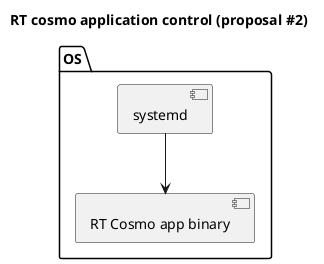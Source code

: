 @startuml

title RT cosmo application control (proposal #2)

package "OS" {
    component [systemd] as systemd
    component [RT Cosmo app binary] as rtcosmoapp
}

systemd -down-> rtcosmoapp

@enduml
